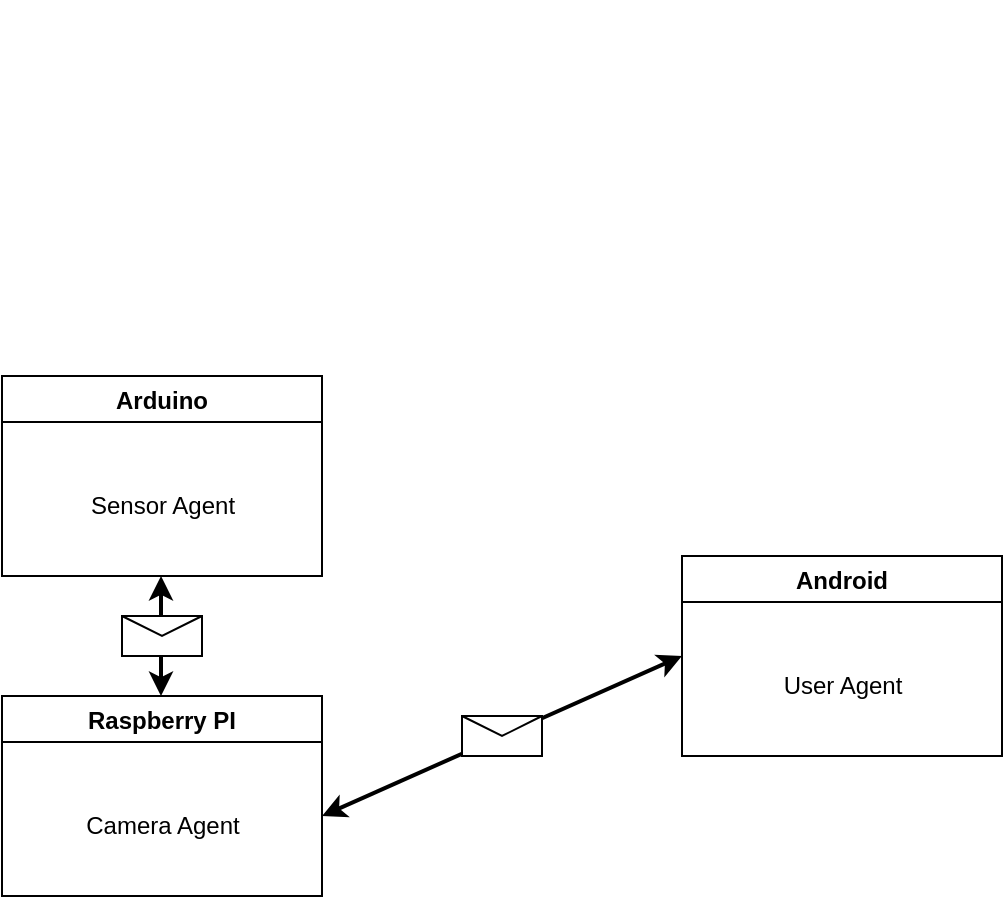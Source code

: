<mxfile version="24.0.4" type="device">
  <diagram name="Página-1" id="5oR5NTUJ9PWCenWFxbjm">
    <mxGraphModel dx="980" dy="658" grid="1" gridSize="10" guides="1" tooltips="1" connect="1" arrows="1" fold="1" page="1" pageScale="1" pageWidth="827" pageHeight="1169" math="0" shadow="0">
      <root>
        <mxCell id="0" />
        <mxCell id="1" parent="0" />
        <mxCell id="k1yOGH4irmy1o9pYf3bR-3" value="Arduino" style="swimlane;" vertex="1" parent="1">
          <mxGeometry x="120" y="240" width="160" height="100" as="geometry" />
        </mxCell>
        <mxCell id="k1yOGH4irmy1o9pYf3bR-4" value="Sensor Agent" style="text;html=1;align=center;verticalAlign=middle;resizable=0;points=[];autosize=1;strokeColor=none;fillColor=none;" vertex="1" parent="k1yOGH4irmy1o9pYf3bR-3">
          <mxGeometry x="30" y="50" width="100" height="30" as="geometry" />
        </mxCell>
        <mxCell id="k1yOGH4irmy1o9pYf3bR-5" value="Raspberry PI" style="swimlane;" vertex="1" parent="1">
          <mxGeometry x="120" y="400" width="160" height="100" as="geometry" />
        </mxCell>
        <mxCell id="k1yOGH4irmy1o9pYf3bR-6" value="Camera Agent" style="text;html=1;align=center;verticalAlign=middle;resizable=0;points=[];autosize=1;strokeColor=none;fillColor=none;" vertex="1" parent="k1yOGH4irmy1o9pYf3bR-5">
          <mxGeometry x="30" y="50" width="100" height="30" as="geometry" />
        </mxCell>
        <mxCell id="k1yOGH4irmy1o9pYf3bR-7" value="Android" style="swimlane;" vertex="1" parent="1">
          <mxGeometry x="460" y="330" width="160" height="100" as="geometry" />
        </mxCell>
        <mxCell id="k1yOGH4irmy1o9pYf3bR-8" value="User Agent" style="text;html=1;align=center;verticalAlign=middle;resizable=0;points=[];autosize=1;strokeColor=none;fillColor=none;" vertex="1" parent="k1yOGH4irmy1o9pYf3bR-7">
          <mxGeometry x="40" y="50" width="80" height="30" as="geometry" />
        </mxCell>
        <mxCell id="k1yOGH4irmy1o9pYf3bR-9" value="" style="endArrow=classic;startArrow=classic;html=1;rounded=0;strokeWidth=2;" edge="1" parent="1">
          <mxGeometry width="50" height="50" relative="1" as="geometry">
            <mxPoint x="199.5" y="400" as="sourcePoint" />
            <mxPoint x="199.5" y="340" as="targetPoint" />
          </mxGeometry>
        </mxCell>
        <mxCell id="k1yOGH4irmy1o9pYf3bR-11" value="" style="endArrow=classic;startArrow=classic;html=1;rounded=0;strokeWidth=2;" edge="1" parent="1">
          <mxGeometry width="50" height="50" relative="1" as="geometry">
            <mxPoint x="460" y="380" as="sourcePoint" />
            <mxPoint x="280" y="460" as="targetPoint" />
          </mxGeometry>
        </mxCell>
        <mxCell id="k1yOGH4irmy1o9pYf3bR-14" style="edgeStyle=orthogonalEdgeStyle;rounded=0;orthogonalLoop=1;jettySize=auto;html=1;exitX=0.5;exitY=0;exitDx=0;exitDy=0;entryX=0.5;entryY=0;entryDx=0;entryDy=0;" edge="1" parent="1">
          <mxGeometry relative="1" as="geometry">
            <mxPoint x="482" y="60" as="targetPoint" />
            <mxPoint x="482" y="60" as="sourcePoint" />
          </mxGeometry>
        </mxCell>
        <mxCell id="k1yOGH4irmy1o9pYf3bR-16" value="" style="shape=message;html=1;html=1;outlineConnect=0;labelPosition=center;verticalLabelPosition=bottom;align=center;verticalAlign=top;" vertex="1" parent="1">
          <mxGeometry x="180" y="360" width="40" height="20" as="geometry" />
        </mxCell>
        <mxCell id="k1yOGH4irmy1o9pYf3bR-17" value="" style="shape=message;html=1;html=1;outlineConnect=0;labelPosition=center;verticalLabelPosition=bottom;align=center;verticalAlign=top;" vertex="1" parent="1">
          <mxGeometry x="350" y="410" width="40" height="20" as="geometry" />
        </mxCell>
      </root>
    </mxGraphModel>
  </diagram>
</mxfile>
